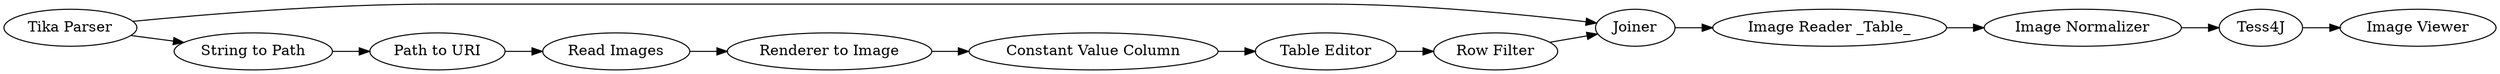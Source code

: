 digraph {
	41 -> 42
	42 -> 15
	37 -> 8
	9 -> 37
	39 -> 40
	8 -> 2
	36 -> 41
	40 -> 36
	15 -> 13
	9 -> 42
	2 -> 39
	12 -> 11
	13 -> 12
	13 [label="Image Normalizer"]
	42 [label=Joiner]
	41 [label="Row Filter"]
	9 [label="Tika Parser"]
	36 [label="Table Editor"]
	11 [label="Image Viewer"]
	8 [label="Path to URI"]
	40 [label="Constant Value Column"]
	15 [label="Image Reader _Table_"]
	39 [label="Renderer to Image"]
	12 [label=Tess4J]
	2 [label="Read Images"]
	37 [label="String to Path"]
	rankdir=LR
}
